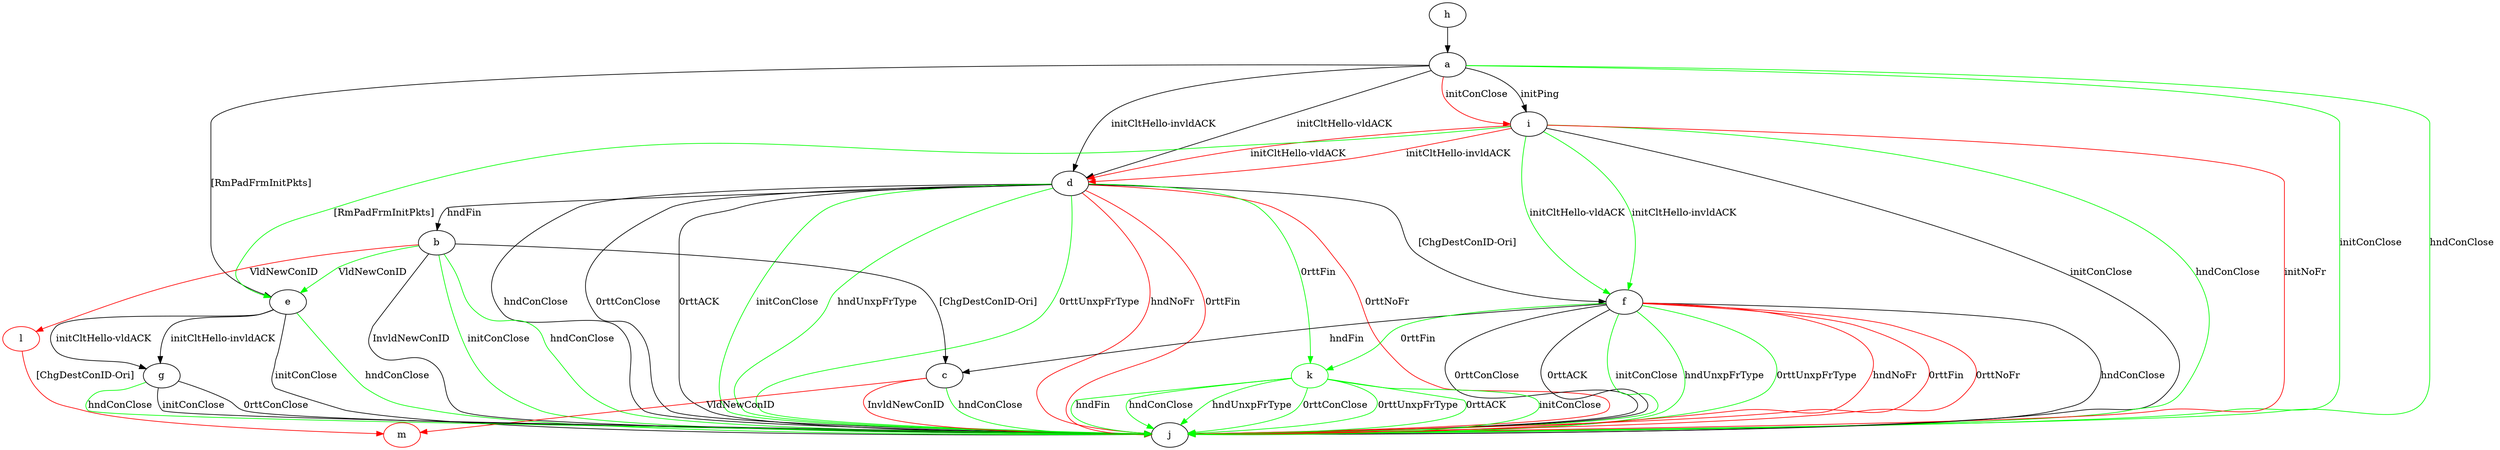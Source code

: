 digraph "" {
	a -> d	[key=0,
		label="initCltHello-vldACK "];
	a -> d	[key=1,
		label="initCltHello-invldACK "];
	a -> e	[key=0,
		label="[RmPadFrmInitPkts] "];
	a -> i	[key=0,
		label="initPing "];
	a -> i	[key=1,
		color=red,
		label="initConClose "];
	a -> j	[key=0,
		color=green,
		label="initConClose "];
	a -> j	[key=1,
		color=green,
		label="hndConClose "];
	b -> c	[key=0,
		label="[ChgDestConID-Ori] "];
	b -> e	[key=0,
		color=green,
		label="VldNewConID "];
	b -> j	[key=0,
		label="InvldNewConID "];
	b -> j	[key=1,
		color=green,
		label="initConClose "];
	b -> j	[key=2,
		color=green,
		label="hndConClose "];
	l	[color=red];
	b -> l	[key=0,
		color=red,
		label="VldNewConID "];
	c -> j	[key=0,
		color=green,
		label="hndConClose "];
	c -> j	[key=1,
		color=red,
		label="InvldNewConID "];
	m	[color=red];
	c -> m	[key=0,
		color=red,
		label="VldNewConID "];
	d -> b	[key=0,
		label="hndFin "];
	d -> f	[key=0,
		label="[ChgDestConID-Ori] "];
	d -> j	[key=0,
		label="hndConClose "];
	d -> j	[key=1,
		label="0rttConClose "];
	d -> j	[key=2,
		label="0rttACK "];
	d -> j	[key=3,
		color=green,
		label="initConClose "];
	d -> j	[key=4,
		color=green,
		label="hndUnxpFrType "];
	d -> j	[key=5,
		color=green,
		label="0rttUnxpFrType "];
	d -> j	[key=6,
		color=red,
		label="hndNoFr "];
	d -> j	[key=7,
		color=red,
		label="0rttFin "];
	d -> j	[key=8,
		color=red,
		label="0rttNoFr "];
	k	[color=green];
	d -> k	[key=0,
		color=green,
		label="0rttFin "];
	e -> g	[key=0,
		label="initCltHello-vldACK "];
	e -> g	[key=1,
		label="initCltHello-invldACK "];
	e -> j	[key=0,
		label="initConClose "];
	e -> j	[key=1,
		color=green,
		label="hndConClose "];
	f -> c	[key=0,
		label="hndFin "];
	f -> j	[key=0,
		label="hndConClose "];
	f -> j	[key=1,
		label="0rttConClose "];
	f -> j	[key=2,
		label="0rttACK "];
	f -> j	[key=3,
		color=green,
		label="initConClose "];
	f -> j	[key=4,
		color=green,
		label="hndUnxpFrType "];
	f -> j	[key=5,
		color=green,
		label="0rttUnxpFrType "];
	f -> j	[key=6,
		color=red,
		label="hndNoFr "];
	f -> j	[key=7,
		color=red,
		label="0rttFin "];
	f -> j	[key=8,
		color=red,
		label="0rttNoFr "];
	f -> k	[key=0,
		color=green,
		label="0rttFin "];
	g -> j	[key=0,
		label="initConClose "];
	g -> j	[key=1,
		label="0rttConClose "];
	g -> j	[key=2,
		color=green,
		label="hndConClose "];
	h -> a	[key=0];
	i -> d	[key=0,
		color=red,
		label="initCltHello-vldACK "];
	i -> d	[key=1,
		color=red,
		label="initCltHello-invldACK "];
	i -> e	[key=0,
		color=green,
		label="[RmPadFrmInitPkts] "];
	i -> f	[key=0,
		color=green,
		label="initCltHello-vldACK "];
	i -> f	[key=1,
		color=green,
		label="initCltHello-invldACK "];
	i -> j	[key=0,
		label="initConClose "];
	i -> j	[key=1,
		color=green,
		label="hndConClose "];
	i -> j	[key=2,
		color=red,
		label="initNoFr "];
	k -> j	[key=0,
		color=green,
		label="initConClose "];
	k -> j	[key=1,
		color=green,
		label="hndFin "];
	k -> j	[key=2,
		color=green,
		label="hndConClose "];
	k -> j	[key=3,
		color=green,
		label="hndUnxpFrType "];
	k -> j	[key=4,
		color=green,
		label="0rttConClose "];
	k -> j	[key=5,
		color=green,
		label="0rttUnxpFrType "];
	k -> j	[key=6,
		color=green,
		label="0rttACK "];
	l -> m	[key=0,
		color=red,
		label="[ChgDestConID-Ori] "];
}
